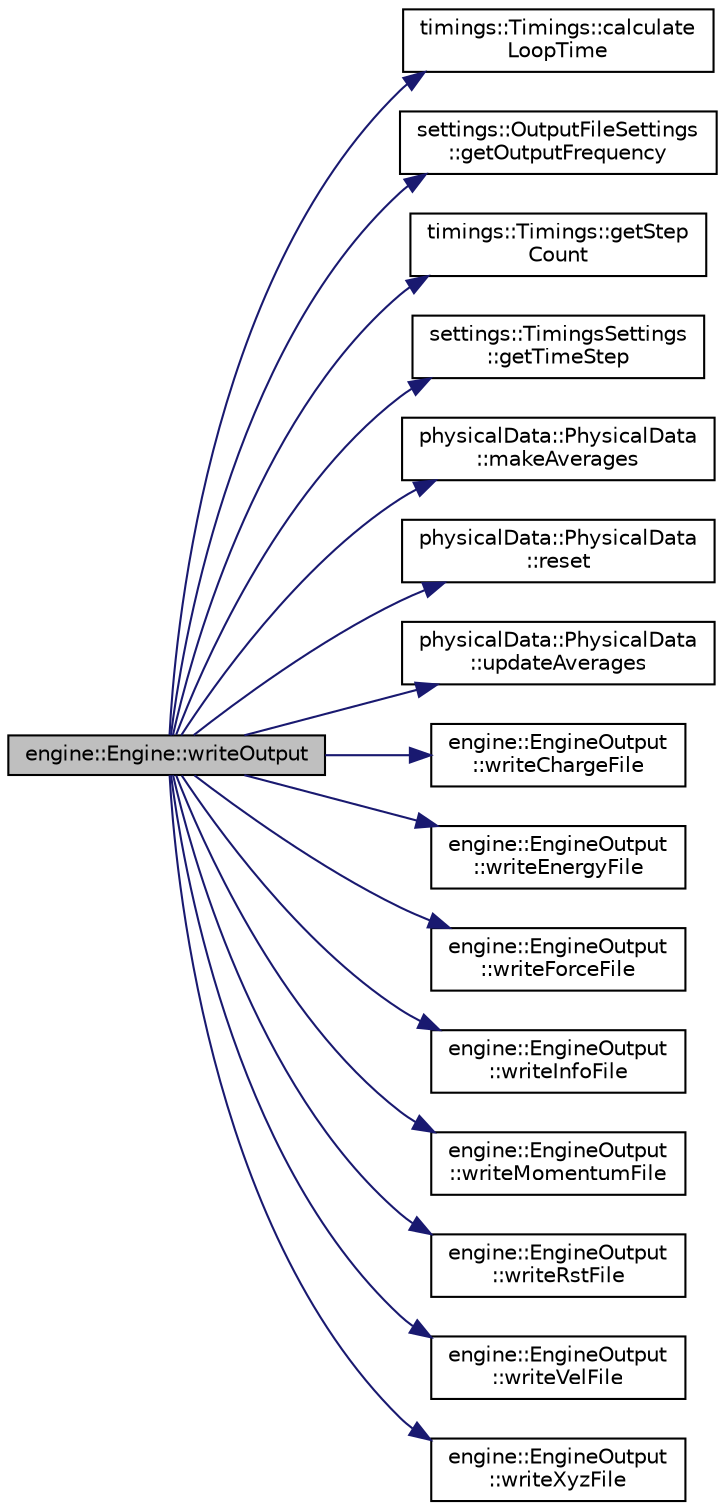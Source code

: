 digraph "engine::Engine::writeOutput"
{
 // LATEX_PDF_SIZE
  edge [fontname="Helvetica",fontsize="10",labelfontname="Helvetica",labelfontsize="10"];
  node [fontname="Helvetica",fontsize="10",shape=record];
  rankdir="LR";
  Node1 [label="engine::Engine::writeOutput",height=0.2,width=0.4,color="black", fillcolor="grey75", style="filled", fontcolor="black",tooltip="Writes output files."];
  Node1 -> Node2 [color="midnightblue",fontsize="10",style="solid",fontname="Helvetica"];
  Node2 [label="timings::Timings::calculate\lLoopTime",height=0.2,width=0.4,color="black", fillcolor="white", style="filled",URL="$classtimings_1_1Timings.html#a6c3f4219c224e609620bcb5203963a19",tooltip=" "];
  Node1 -> Node3 [color="midnightblue",fontsize="10",style="solid",fontname="Helvetica"];
  Node3 [label="settings::OutputFileSettings\l::getOutputFrequency",height=0.2,width=0.4,color="black", fillcolor="white", style="filled",URL="$classsettings_1_1OutputFileSettings.html#a8abfe6645ff682b12d0605a0d15a9dcb",tooltip=" "];
  Node1 -> Node4 [color="midnightblue",fontsize="10",style="solid",fontname="Helvetica"];
  Node4 [label="timings::Timings::getStep\lCount",height=0.2,width=0.4,color="black", fillcolor="white", style="filled",URL="$classtimings_1_1Timings.html#a1d8ec6c1e06cccb5d7dd505ac9a9df26",tooltip=" "];
  Node1 -> Node5 [color="midnightblue",fontsize="10",style="solid",fontname="Helvetica"];
  Node5 [label="settings::TimingsSettings\l::getTimeStep",height=0.2,width=0.4,color="black", fillcolor="white", style="filled",URL="$classsettings_1_1TimingsSettings.html#ad1e01977b94d5b5d90d2b2f4ea8e2532",tooltip=" "];
  Node1 -> Node6 [color="midnightblue",fontsize="10",style="solid",fontname="Helvetica"];
  Node6 [label="physicalData::PhysicalData\l::makeAverages",height=0.2,width=0.4,color="black", fillcolor="white", style="filled",URL="$classphysicalData_1_1PhysicalData.html#a8b5caf7846a6de08f7045ff2fd452a00",tooltip="calculates the average of all physicalData of last steps"];
  Node1 -> Node7 [color="midnightblue",fontsize="10",style="solid",fontname="Helvetica"];
  Node7 [label="physicalData::PhysicalData\l::reset",height=0.2,width=0.4,color="black", fillcolor="white", style="filled",URL="$classphysicalData_1_1PhysicalData.html#a9619e28442c89a315c4be9dc2a750481",tooltip="clear all physicalData in order to call add functions"];
  Node1 -> Node8 [color="midnightblue",fontsize="10",style="solid",fontname="Helvetica"];
  Node8 [label="physicalData::PhysicalData\l::updateAverages",height=0.2,width=0.4,color="black", fillcolor="white", style="filled",URL="$classphysicalData_1_1PhysicalData.html#a0fb24b31b22dfe80b471ed8a3b6d018c",tooltip="calculates the sum of all physicalData of last steps"];
  Node1 -> Node9 [color="midnightblue",fontsize="10",style="solid",fontname="Helvetica"];
  Node9 [label="engine::EngineOutput\l::writeChargeFile",height=0.2,width=0.4,color="black", fillcolor="white", style="filled",URL="$classengine_1_1EngineOutput.html#af22b72db36b5c6eba8001940181a6e6e",tooltip="wrapper for charge file output function"];
  Node1 -> Node10 [color="midnightblue",fontsize="10",style="solid",fontname="Helvetica"];
  Node10 [label="engine::EngineOutput\l::writeEnergyFile",height=0.2,width=0.4,color="black", fillcolor="white", style="filled",URL="$classengine_1_1EngineOutput.html#aa1e675968c4f7fb349cf63496a5ed6d8",tooltip="wrapper for energy file output function"];
  Node1 -> Node11 [color="midnightblue",fontsize="10",style="solid",fontname="Helvetica"];
  Node11 [label="engine::EngineOutput\l::writeForceFile",height=0.2,width=0.4,color="black", fillcolor="white", style="filled",URL="$classengine_1_1EngineOutput.html#a8f6b6e52c9c36ed38780b41647616d4b",tooltip="wrapper for force file output function"];
  Node1 -> Node12 [color="midnightblue",fontsize="10",style="solid",fontname="Helvetica"];
  Node12 [label="engine::EngineOutput\l::writeInfoFile",height=0.2,width=0.4,color="black", fillcolor="white", style="filled",URL="$classengine_1_1EngineOutput.html#ac6f71b51bd6e9a1c239c7f76c1af359d",tooltip="wrapper for info file output function"];
  Node1 -> Node13 [color="midnightblue",fontsize="10",style="solid",fontname="Helvetica"];
  Node13 [label="engine::EngineOutput\l::writeMomentumFile",height=0.2,width=0.4,color="black", fillcolor="white", style="filled",URL="$classengine_1_1EngineOutput.html#a0f10f313a8b91820673fa79ab9a33c25",tooltip="wrapper for momentum file output function"];
  Node1 -> Node14 [color="midnightblue",fontsize="10",style="solid",fontname="Helvetica"];
  Node14 [label="engine::EngineOutput\l::writeRstFile",height=0.2,width=0.4,color="black", fillcolor="white", style="filled",URL="$classengine_1_1EngineOutput.html#a8c9750abc0664d93e24695dbd6db9a43",tooltip="wrapper for restart file output function"];
  Node1 -> Node15 [color="midnightblue",fontsize="10",style="solid",fontname="Helvetica"];
  Node15 [label="engine::EngineOutput\l::writeVelFile",height=0.2,width=0.4,color="black", fillcolor="white", style="filled",URL="$classengine_1_1EngineOutput.html#a960fce2199bb174e04f02d767a9ef566",tooltip="wrapper for velocity file output function"];
  Node1 -> Node16 [color="midnightblue",fontsize="10",style="solid",fontname="Helvetica"];
  Node16 [label="engine::EngineOutput\l::writeXyzFile",height=0.2,width=0.4,color="black", fillcolor="white", style="filled",URL="$classengine_1_1EngineOutput.html#a2d8c3c80fc56d6fa0f1c7eb9f6c4b127",tooltip="wrapper for xyz file output function"];
}
